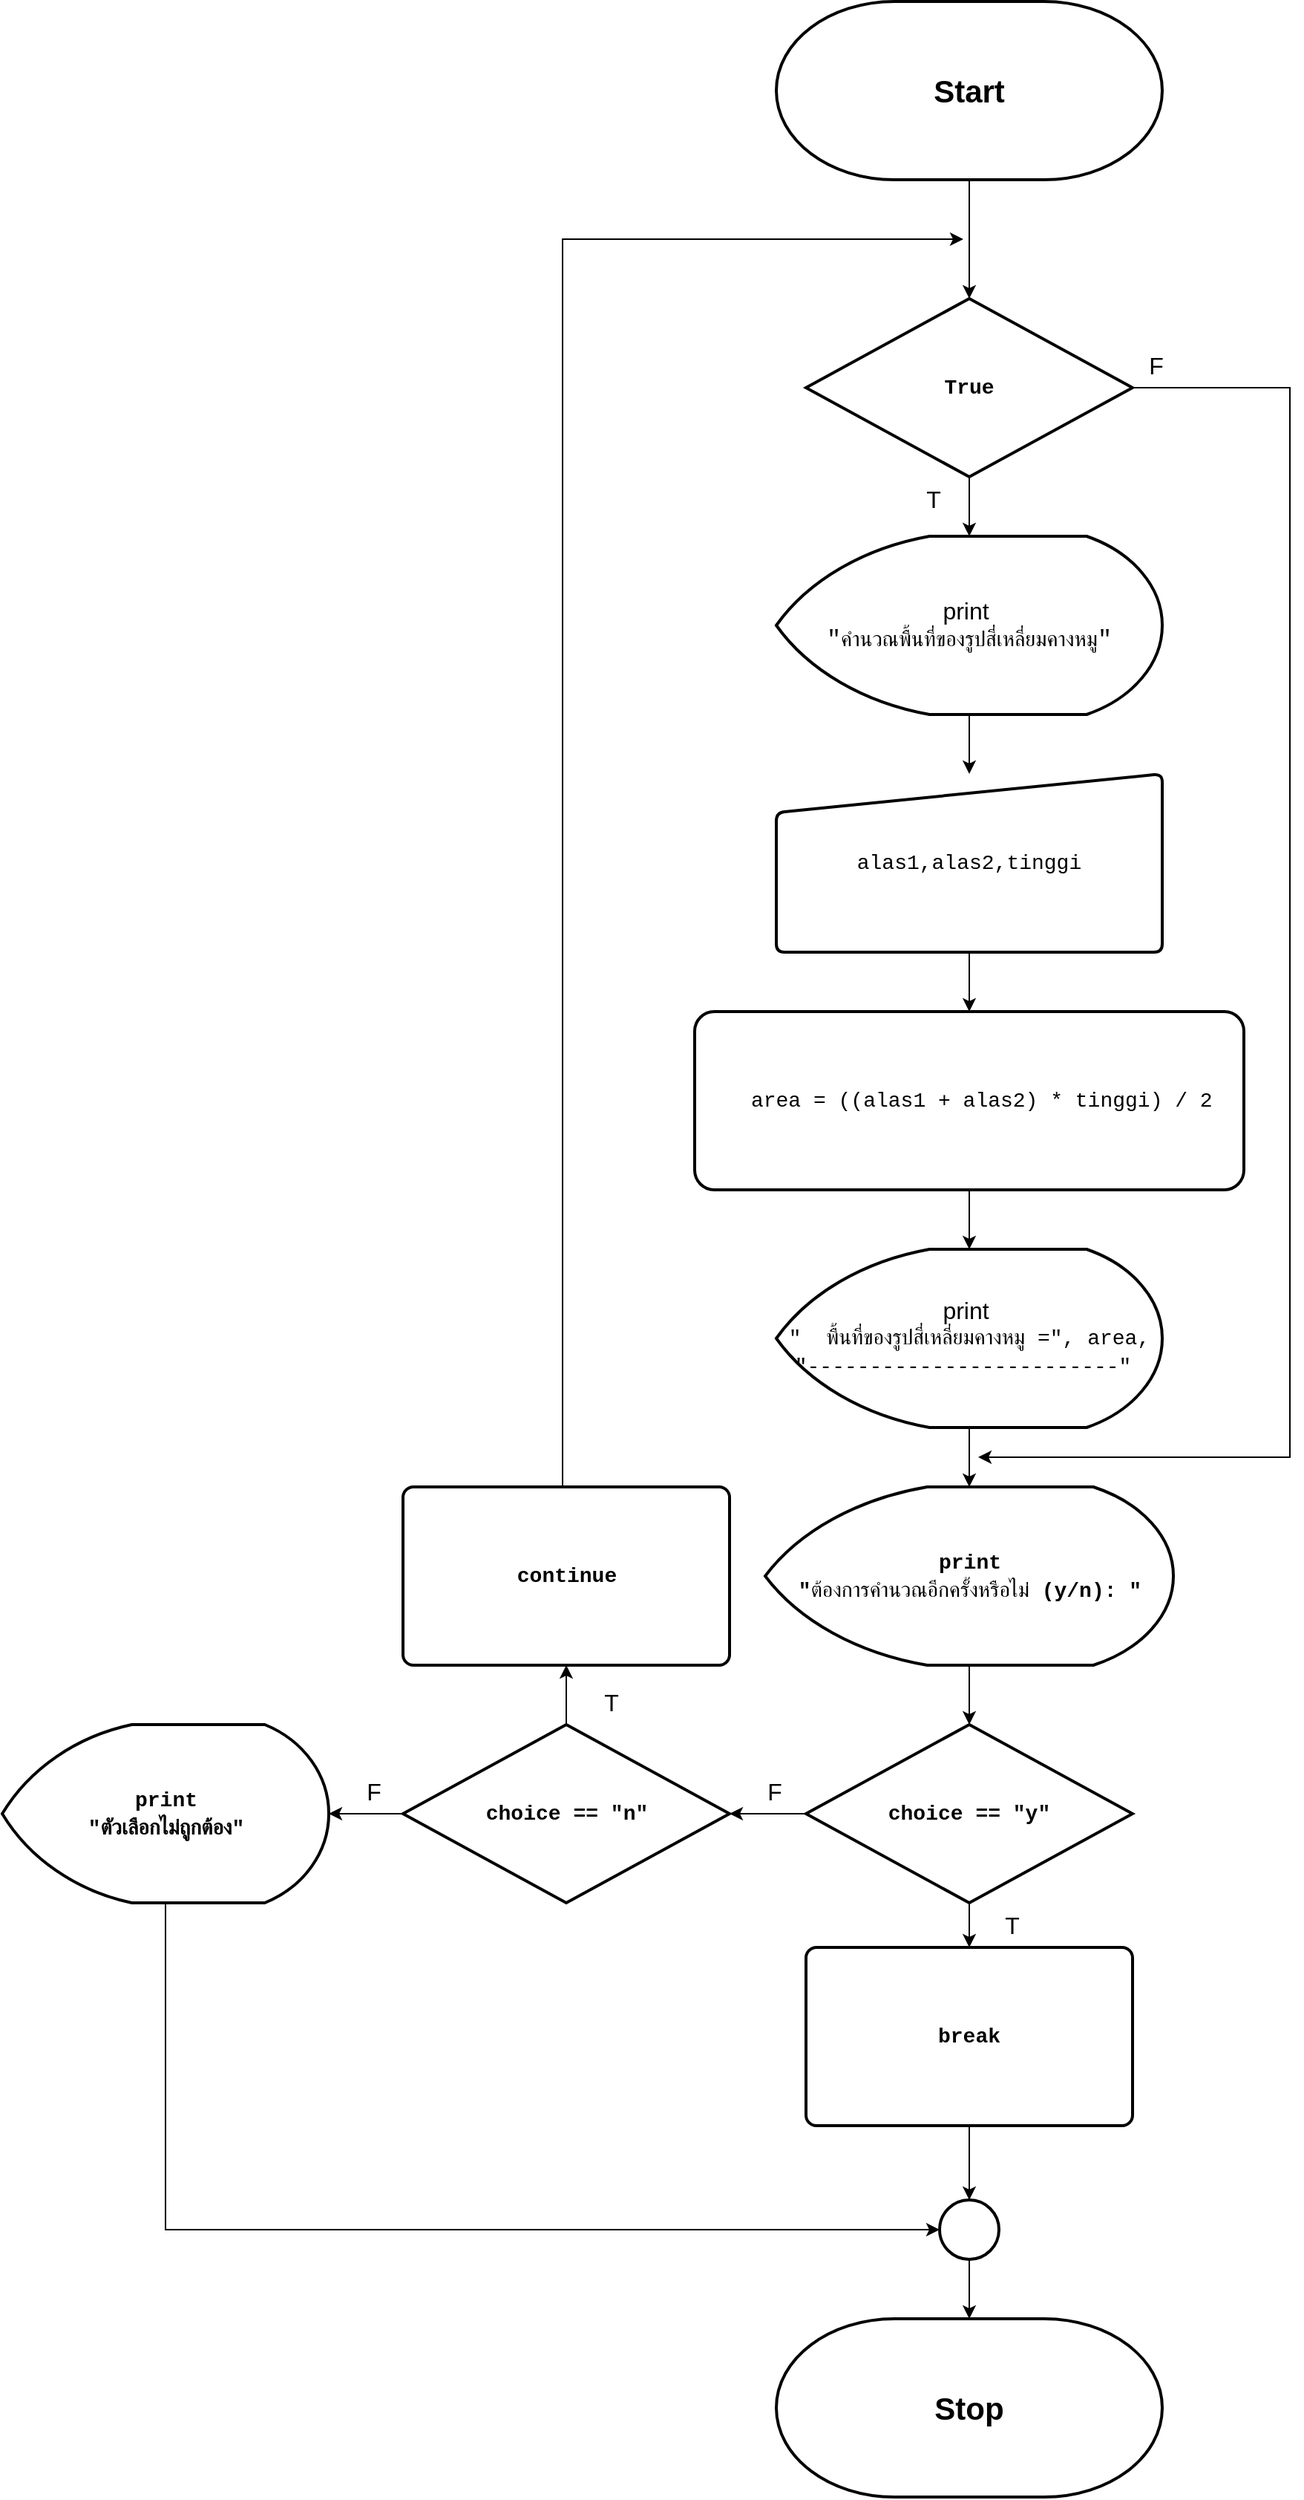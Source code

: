 <mxfile version="24.0.6" type="device">
  <diagram name="หน้า-1" id="TkGlzdMm7sgDq_rXZbFi">
    <mxGraphModel dx="2261" dy="738" grid="1" gridSize="10" guides="1" tooltips="1" connect="1" arrows="1" fold="1" page="1" pageScale="1" pageWidth="827" pageHeight="1169" math="0" shadow="0">
      <root>
        <mxCell id="0" />
        <mxCell id="1" parent="0" />
        <mxCell id="OzwwUb1ZuQSHvWtmva6g-5" value="" style="edgeStyle=orthogonalEdgeStyle;rounded=0;orthogonalLoop=1;jettySize=auto;html=1;" edge="1" parent="1" source="h4A4DJFyEhcsKV__63Zm-1" target="OzwwUb1ZuQSHvWtmva6g-1">
          <mxGeometry relative="1" as="geometry" />
        </mxCell>
        <mxCell id="h4A4DJFyEhcsKV__63Zm-1" value="&lt;font style=&quot;font-size: 21px;&quot;&gt;&lt;b&gt;Start&lt;/b&gt;&lt;/font&gt;" style="strokeWidth=2;html=1;shape=mxgraph.flowchart.terminator;whiteSpace=wrap;" parent="1" vertex="1">
          <mxGeometry x="284" y="80" width="260" height="120" as="geometry" />
        </mxCell>
        <mxCell id="h4A4DJFyEhcsKV__63Zm-6" style="edgeStyle=orthogonalEdgeStyle;rounded=0;orthogonalLoop=1;jettySize=auto;html=1;entryX=0.5;entryY=0;entryDx=0;entryDy=0;" parent="1" source="h4A4DJFyEhcsKV__63Zm-2" target="h4A4DJFyEhcsKV__63Zm-5" edge="1">
          <mxGeometry relative="1" as="geometry" />
        </mxCell>
        <mxCell id="h4A4DJFyEhcsKV__63Zm-2" value="&lt;font style=&quot;font-size: 16px;&quot;&gt;print&amp;nbsp;&lt;/font&gt;&lt;div&gt;&lt;span style=&quot;font-family: Consolas, &amp;quot;Courier New&amp;quot;, monospace; white-space: pre;&quot;&gt;&lt;font style=&quot;font-size: 16px;&quot;&gt;&quot;&lt;/font&gt;&lt;/span&gt;&lt;span style=&quot;font-family: Consolas, &amp;quot;Courier New&amp;quot;, monospace; font-size: 14px; white-space: pre;&quot;&gt;คำนวณพื้นที่ของรูปสี่เหลี่ยมคางหมู&lt;/span&gt;&lt;span style=&quot;font-family: Consolas, &amp;quot;Courier New&amp;quot;, monospace; font-size: 16px; white-space: pre;&quot;&gt;&quot;&lt;/span&gt;&lt;br&gt;&lt;/div&gt;" style="strokeWidth=2;html=1;shape=mxgraph.flowchart.display;whiteSpace=wrap;" parent="1" vertex="1">
          <mxGeometry x="284" y="440" width="260" height="120" as="geometry" />
        </mxCell>
        <mxCell id="h4A4DJFyEhcsKV__63Zm-8" value="" style="edgeStyle=orthogonalEdgeStyle;rounded=0;orthogonalLoop=1;jettySize=auto;html=1;" parent="1" source="h4A4DJFyEhcsKV__63Zm-5" target="h4A4DJFyEhcsKV__63Zm-7" edge="1">
          <mxGeometry relative="1" as="geometry" />
        </mxCell>
        <mxCell id="h4A4DJFyEhcsKV__63Zm-5" value="&lt;div style=&quot;font-size: 16px;&quot;&gt;&lt;div style=&quot;font-family: Consolas, &amp;quot;Courier New&amp;quot;, monospace; font-size: 14px; line-height: 19px; white-space: pre;&quot;&gt;&lt;div style=&quot;line-height: 19px;&quot;&gt;&lt;div style=&quot;line-height: 19px;&quot;&gt;&lt;div style=&quot;line-height: 19px;&quot;&gt;&lt;span style=&quot;background-color: rgb(255, 255, 255);&quot;&gt;alas1,alas2,tinggi&lt;/span&gt;&lt;/div&gt;&lt;/div&gt;&lt;/div&gt;&lt;/div&gt;&lt;/div&gt;" style="html=1;strokeWidth=2;shape=manualInput;whiteSpace=wrap;rounded=1;size=26;arcSize=11;" parent="1" vertex="1">
          <mxGeometry x="284" y="600" width="260" height="120" as="geometry" />
        </mxCell>
        <mxCell id="h4A4DJFyEhcsKV__63Zm-10" value="" style="edgeStyle=orthogonalEdgeStyle;rounded=0;orthogonalLoop=1;jettySize=auto;html=1;" parent="1" source="h4A4DJFyEhcsKV__63Zm-7" target="h4A4DJFyEhcsKV__63Zm-9" edge="1">
          <mxGeometry relative="1" as="geometry" />
        </mxCell>
        <mxCell id="h4A4DJFyEhcsKV__63Zm-7" value="&lt;div style=&quot;font-family: Consolas, &amp;quot;Courier New&amp;quot;, monospace; font-size: 16px; line-height: 19px; white-space: pre;&quot;&gt;&lt;div style=&quot;font-size: 14px; line-height: 19px;&quot;&gt;&lt;div style=&quot;&quot;&gt;&lt;div style=&quot;line-height: 19px;&quot;&gt;&lt;div style=&quot;&quot;&gt;&lt;div style=&quot;line-height: 19px;&quot;&gt;&lt;div style=&quot;line-height: 19px;&quot;&gt;&lt;div style=&quot;&quot;&gt;&amp;nbsp; area = ((alas1 + alas2) * tinggi) / 2&lt;/div&gt;&lt;/div&gt;&lt;/div&gt;&lt;/div&gt;&lt;/div&gt;&lt;/div&gt;&lt;/div&gt;&lt;/div&gt;" style="rounded=1;whiteSpace=wrap;html=1;strokeWidth=2;arcSize=11;" parent="1" vertex="1">
          <mxGeometry x="229" y="760" width="370" height="120" as="geometry" />
        </mxCell>
        <mxCell id="OzwwUb1ZuQSHvWtmva6g-24" value="" style="edgeStyle=orthogonalEdgeStyle;rounded=0;orthogonalLoop=1;jettySize=auto;html=1;" edge="1" parent="1" source="h4A4DJFyEhcsKV__63Zm-9" target="OzwwUb1ZuQSHvWtmva6g-7">
          <mxGeometry relative="1" as="geometry" />
        </mxCell>
        <mxCell id="h4A4DJFyEhcsKV__63Zm-9" value="&lt;font style=&quot;font-size: 16px;&quot;&gt;print&amp;nbsp;&lt;/font&gt;&lt;div&gt;&lt;div style=&quot;font-family: Consolas, &amp;quot;Courier New&amp;quot;, monospace; font-size: 14px; line-height: 19px; white-space: pre;&quot;&gt;&quot; &amp;nbsp;พื้นที่ของรูปสี่เหลี่ยมคางหมู =&quot;, area,&lt;br&gt;&lt;/div&gt;&lt;div style=&quot;font-family: Consolas, &amp;quot;Courier New&amp;quot;, monospace; font-size: 14px; line-height: 19px; white-space: pre;&quot;&gt;&quot;-------------------------&quot; &lt;/div&gt;&lt;/div&gt;" style="strokeWidth=2;html=1;shape=mxgraph.flowchart.display;whiteSpace=wrap;" parent="1" vertex="1">
          <mxGeometry x="284" y="920" width="260" height="120" as="geometry" />
        </mxCell>
        <mxCell id="h4A4DJFyEhcsKV__63Zm-11" value="&lt;font style=&quot;font-size: 21px;&quot;&gt;&lt;b&gt;Stop&lt;/b&gt;&lt;/font&gt;" style="strokeWidth=2;html=1;shape=mxgraph.flowchart.terminator;whiteSpace=wrap;" parent="1" vertex="1">
          <mxGeometry x="284" y="1640" width="260" height="120" as="geometry" />
        </mxCell>
        <mxCell id="OzwwUb1ZuQSHvWtmva6g-4" value="" style="edgeStyle=orthogonalEdgeStyle;rounded=0;orthogonalLoop=1;jettySize=auto;html=1;" edge="1" parent="1" source="OzwwUb1ZuQSHvWtmva6g-1" target="h4A4DJFyEhcsKV__63Zm-2">
          <mxGeometry relative="1" as="geometry" />
        </mxCell>
        <mxCell id="OzwwUb1ZuQSHvWtmva6g-1" value="&lt;div style=&quot;font-family: Consolas, &amp;quot;Courier New&amp;quot;, monospace; font-size: 14px; line-height: 19px; white-space: pre;&quot;&gt;&lt;span style=&quot;font-size: 14px;&quot;&gt;True&lt;/span&gt;&lt;/div&gt;" style="rhombus;whiteSpace=wrap;html=1;strokeWidth=2;labelBackgroundColor=none;fontColor=default;fontSize=14;fontStyle=1" vertex="1" parent="1">
          <mxGeometry x="304" y="280" width="220" height="120" as="geometry" />
        </mxCell>
        <mxCell id="OzwwUb1ZuQSHvWtmva6g-2" value="T" style="text;html=1;align=center;verticalAlign=middle;whiteSpace=wrap;rounded=0;fontSize=16;" vertex="1" parent="1">
          <mxGeometry x="360" y="400" width="60" height="30" as="geometry" />
        </mxCell>
        <mxCell id="OzwwUb1ZuQSHvWtmva6g-3" value="F" style="text;html=1;align=center;verticalAlign=middle;whiteSpace=wrap;rounded=0;fontSize=16;" vertex="1" parent="1">
          <mxGeometry x="510" y="310" width="60" height="30" as="geometry" />
        </mxCell>
        <mxCell id="OzwwUb1ZuQSHvWtmva6g-6" value="" style="edgeStyle=orthogonalEdgeStyle;rounded=0;orthogonalLoop=1;jettySize=auto;html=1;labelBackgroundColor=none;fontColor=default;fontSize=14;fontStyle=1" edge="1" parent="1" source="OzwwUb1ZuQSHvWtmva6g-7" target="OzwwUb1ZuQSHvWtmva6g-10">
          <mxGeometry relative="1" as="geometry" />
        </mxCell>
        <mxCell id="OzwwUb1ZuQSHvWtmva6g-7" value="&lt;div style=&quot;font-family: Consolas, &amp;quot;Courier New&amp;quot;, monospace; font-size: 14px; line-height: 19px; white-space: pre;&quot;&gt;&lt;div style=&quot;line-height: 19px; font-size: 14px;&quot;&gt;&lt;span style=&quot;font-size: 14px;&quot;&gt;print&lt;/span&gt;&lt;/div&gt;&lt;/div&gt;&lt;div style=&quot;font-family: Consolas, &amp;quot;Courier New&amp;quot;, monospace; font-size: 14px; line-height: 19px; white-space: pre;&quot;&gt;&lt;div style=&quot;line-height: 19px; font-size: 14px;&quot;&gt;&lt;span style=&quot;font-size: 14px;&quot;&gt;&quot;&lt;/span&gt;&lt;span style=&quot;font-weight: normal;&quot;&gt;ต้องการคำนวณอีกครั้งหรือไม่&lt;/span&gt;&lt;span style=&quot;background-color: initial;&quot;&gt; (y/n): &quot;&lt;/span&gt;&lt;br&gt;&lt;/div&gt;&lt;/div&gt;" style="strokeWidth=2;html=1;shape=mxgraph.flowchart.display;whiteSpace=wrap;labelBackgroundColor=none;fontColor=default;fontSize=14;fontStyle=1" vertex="1" parent="1">
          <mxGeometry x="276.5" y="1080" width="275" height="120" as="geometry" />
        </mxCell>
        <mxCell id="OzwwUb1ZuQSHvWtmva6g-8" value="" style="edgeStyle=orthogonalEdgeStyle;rounded=0;orthogonalLoop=1;jettySize=auto;html=1;labelBackgroundColor=none;fontColor=default;fontSize=14;fontStyle=1" edge="1" parent="1" source="OzwwUb1ZuQSHvWtmva6g-10" target="OzwwUb1ZuQSHvWtmva6g-13">
          <mxGeometry relative="1" as="geometry" />
        </mxCell>
        <mxCell id="OzwwUb1ZuQSHvWtmva6g-9" value="" style="edgeStyle=orthogonalEdgeStyle;rounded=0;orthogonalLoop=1;jettySize=auto;html=1;labelBackgroundColor=none;fontColor=default;fontSize=14;fontStyle=1" edge="1" parent="1" source="OzwwUb1ZuQSHvWtmva6g-10" target="OzwwUb1ZuQSHvWtmva6g-17">
          <mxGeometry relative="1" as="geometry" />
        </mxCell>
        <mxCell id="OzwwUb1ZuQSHvWtmva6g-10" value="&lt;div style=&quot;font-family: Consolas, &amp;quot;Courier New&amp;quot;, monospace; font-size: 14px; line-height: 19px; white-space: pre;&quot;&gt;&lt;span style=&quot;font-size: 14px;&quot;&gt;choice &lt;/span&gt;== &lt;span style=&quot;font-size: 14px;&quot;&gt;&quot;y&quot;&lt;/span&gt;&lt;/div&gt;" style="rhombus;whiteSpace=wrap;html=1;strokeWidth=2;labelBackgroundColor=none;fontColor=default;fontSize=14;fontStyle=1" vertex="1" parent="1">
          <mxGeometry x="304" y="1240" width="220" height="120" as="geometry" />
        </mxCell>
        <mxCell id="OzwwUb1ZuQSHvWtmva6g-11" value="" style="edgeStyle=orthogonalEdgeStyle;rounded=0;orthogonalLoop=1;jettySize=auto;html=1;labelBackgroundColor=none;fontColor=default;fontSize=14;fontStyle=1" edge="1" parent="1" source="OzwwUb1ZuQSHvWtmva6g-13" target="OzwwUb1ZuQSHvWtmva6g-15">
          <mxGeometry relative="1" as="geometry" />
        </mxCell>
        <mxCell id="OzwwUb1ZuQSHvWtmva6g-12" value="" style="edgeStyle=orthogonalEdgeStyle;rounded=0;orthogonalLoop=1;jettySize=auto;html=1;labelBackgroundColor=none;fontColor=default;fontSize=14;fontStyle=1" edge="1" parent="1" source="OzwwUb1ZuQSHvWtmva6g-13" target="OzwwUb1ZuQSHvWtmva6g-18">
          <mxGeometry relative="1" as="geometry" />
        </mxCell>
        <mxCell id="OzwwUb1ZuQSHvWtmva6g-13" value="&lt;div style=&quot;font-family: Consolas, &amp;quot;Courier New&amp;quot;, monospace; font-size: 14px; line-height: 19px; white-space: pre;&quot;&gt;&lt;span style=&quot;font-size: 14px;&quot;&gt;choice &lt;/span&gt;== &lt;span style=&quot;font-size: 14px;&quot;&gt;&quot;&lt;/span&gt;&lt;span style=&quot;font-size: 14px;&quot;&gt;n&lt;/span&gt;&lt;span style=&quot;font-size: 14px;&quot;&gt;&quot;&lt;/span&gt;&lt;br style=&quot;font-size: 14px;&quot;&gt;&lt;/div&gt;" style="rhombus;whiteSpace=wrap;html=1;strokeWidth=2;labelBackgroundColor=none;fontColor=default;fontSize=14;fontStyle=1" vertex="1" parent="1">
          <mxGeometry x="32.5" y="1240" width="220" height="120" as="geometry" />
        </mxCell>
        <mxCell id="OzwwUb1ZuQSHvWtmva6g-14" style="edgeStyle=orthogonalEdgeStyle;rounded=0;orthogonalLoop=1;jettySize=auto;html=1;entryX=0;entryY=0.5;entryDx=0;entryDy=0;" edge="1" parent="1" source="OzwwUb1ZuQSHvWtmva6g-15" target="OzwwUb1ZuQSHvWtmva6g-23">
          <mxGeometry relative="1" as="geometry">
            <mxPoint x="378.5" y="1590" as="targetPoint" />
            <Array as="points">
              <mxPoint x="-127.5" y="1580" />
            </Array>
          </mxGeometry>
        </mxCell>
        <mxCell id="OzwwUb1ZuQSHvWtmva6g-15" value="&lt;div style=&quot;font-family: Consolas, &amp;quot;Courier New&amp;quot;, monospace; font-size: 14px; line-height: 19px; white-space: pre;&quot;&gt;&lt;div style=&quot;line-height: 19px; font-size: 14px;&quot;&gt;&lt;span style=&quot;font-size: 14px;&quot;&gt;print&lt;/span&gt;&lt;/div&gt;&lt;/div&gt;&lt;div style=&quot;font-family: Consolas, &amp;quot;Courier New&amp;quot;, monospace; font-size: 14px; line-height: 19px; white-space: pre;&quot;&gt;&lt;span style=&quot;font-size: 14px;&quot;&gt;&quot;&lt;/span&gt;&lt;span style=&quot;font-size: 14px;&quot;&gt;ตัวเลือกไม่ถูกต้อง&lt;/span&gt;&lt;span style=&quot;font-size: 14px;&quot;&gt;&quot;&lt;/span&gt;&lt;br style=&quot;font-size: 14px;&quot;&gt;&lt;/div&gt;" style="strokeWidth=2;html=1;shape=mxgraph.flowchart.display;whiteSpace=wrap;labelBackgroundColor=none;fontColor=default;fontSize=14;fontStyle=1" vertex="1" parent="1">
          <mxGeometry x="-237.5" y="1240" width="220" height="120" as="geometry" />
        </mxCell>
        <mxCell id="OzwwUb1ZuQSHvWtmva6g-16" value="" style="edgeStyle=orthogonalEdgeStyle;rounded=0;orthogonalLoop=1;jettySize=auto;html=1;" edge="1" parent="1" source="OzwwUb1ZuQSHvWtmva6g-17" target="OzwwUb1ZuQSHvWtmva6g-23">
          <mxGeometry relative="1" as="geometry" />
        </mxCell>
        <mxCell id="OzwwUb1ZuQSHvWtmva6g-17" value="&lt;div style=&quot;font-family: Consolas, &amp;quot;Courier New&amp;quot;, monospace; font-size: 14px; line-height: 19px; white-space: pre;&quot;&gt;&lt;span style=&quot;font-size: 14px;&quot;&gt;break&lt;/span&gt;&lt;/div&gt;" style="rounded=1;whiteSpace=wrap;html=1;absoluteArcSize=1;arcSize=14;strokeWidth=2;labelBackgroundColor=none;fontColor=default;fontSize=14;fontStyle=1" vertex="1" parent="1">
          <mxGeometry x="304" y="1390" width="220" height="120" as="geometry" />
        </mxCell>
        <mxCell id="OzwwUb1ZuQSHvWtmva6g-26" style="edgeStyle=orthogonalEdgeStyle;rounded=0;orthogonalLoop=1;jettySize=auto;html=1;" edge="1" parent="1" source="OzwwUb1ZuQSHvWtmva6g-18">
          <mxGeometry relative="1" as="geometry">
            <mxPoint x="410" y="240" as="targetPoint" />
            <Array as="points">
              <mxPoint x="140" y="240" />
            </Array>
          </mxGeometry>
        </mxCell>
        <mxCell id="OzwwUb1ZuQSHvWtmva6g-18" value="&lt;div style=&quot;font-family: Consolas, &amp;quot;Courier New&amp;quot;, monospace; font-size: 14px; line-height: 19px; white-space: pre;&quot;&gt;&lt;div style=&quot;line-height: 19px; font-size: 14px;&quot;&gt;&lt;span style=&quot;font-size: 14px;&quot;&gt;continue&lt;/span&gt;&lt;/div&gt;&lt;/div&gt;" style="rounded=1;whiteSpace=wrap;html=1;absoluteArcSize=1;arcSize=14;strokeWidth=2;labelBackgroundColor=none;fontColor=default;fontSize=14;fontStyle=1" vertex="1" parent="1">
          <mxGeometry x="32.5" y="1080" width="220" height="120" as="geometry" />
        </mxCell>
        <mxCell id="OzwwUb1ZuQSHvWtmva6g-19" value="T" style="text;html=1;align=center;verticalAlign=middle;whiteSpace=wrap;rounded=0;fontSize=16;" vertex="1" parent="1">
          <mxGeometry x="412.5" y="1360" width="60" height="30" as="geometry" />
        </mxCell>
        <mxCell id="OzwwUb1ZuQSHvWtmva6g-20" value="T" style="text;html=1;align=center;verticalAlign=middle;whiteSpace=wrap;rounded=0;fontSize=16;" vertex="1" parent="1">
          <mxGeometry x="142.5" y="1210" width="60" height="30" as="geometry" />
        </mxCell>
        <mxCell id="OzwwUb1ZuQSHvWtmva6g-21" value="F" style="text;html=1;align=center;verticalAlign=middle;whiteSpace=wrap;rounded=0;fontSize=16;" vertex="1" parent="1">
          <mxGeometry x="252.5" y="1270" width="60" height="30" as="geometry" />
        </mxCell>
        <mxCell id="OzwwUb1ZuQSHvWtmva6g-22" value="F" style="text;html=1;align=center;verticalAlign=middle;whiteSpace=wrap;rounded=0;fontSize=16;" vertex="1" parent="1">
          <mxGeometry x="-17.5" y="1270" width="60" height="30" as="geometry" />
        </mxCell>
        <mxCell id="OzwwUb1ZuQSHvWtmva6g-25" value="" style="edgeStyle=orthogonalEdgeStyle;rounded=0;orthogonalLoop=1;jettySize=auto;html=1;" edge="1" parent="1" source="OzwwUb1ZuQSHvWtmva6g-23" target="h4A4DJFyEhcsKV__63Zm-11">
          <mxGeometry relative="1" as="geometry" />
        </mxCell>
        <mxCell id="OzwwUb1ZuQSHvWtmva6g-23" value="" style="ellipse;whiteSpace=wrap;html=1;strokeWidth=2;labelBackgroundColor=none;fontColor=default;fontSize=14;fontStyle=1" vertex="1" parent="1">
          <mxGeometry x="394" y="1560" width="40" height="40" as="geometry" />
        </mxCell>
        <mxCell id="OzwwUb1ZuQSHvWtmva6g-27" style="edgeStyle=orthogonalEdgeStyle;rounded=0;orthogonalLoop=1;jettySize=auto;html=1;" edge="1" parent="1" source="OzwwUb1ZuQSHvWtmva6g-1">
          <mxGeometry relative="1" as="geometry">
            <mxPoint x="420" y="1060" as="targetPoint" />
            <Array as="points">
              <mxPoint x="630" y="340" />
              <mxPoint x="630" y="1060" />
            </Array>
          </mxGeometry>
        </mxCell>
      </root>
    </mxGraphModel>
  </diagram>
</mxfile>
